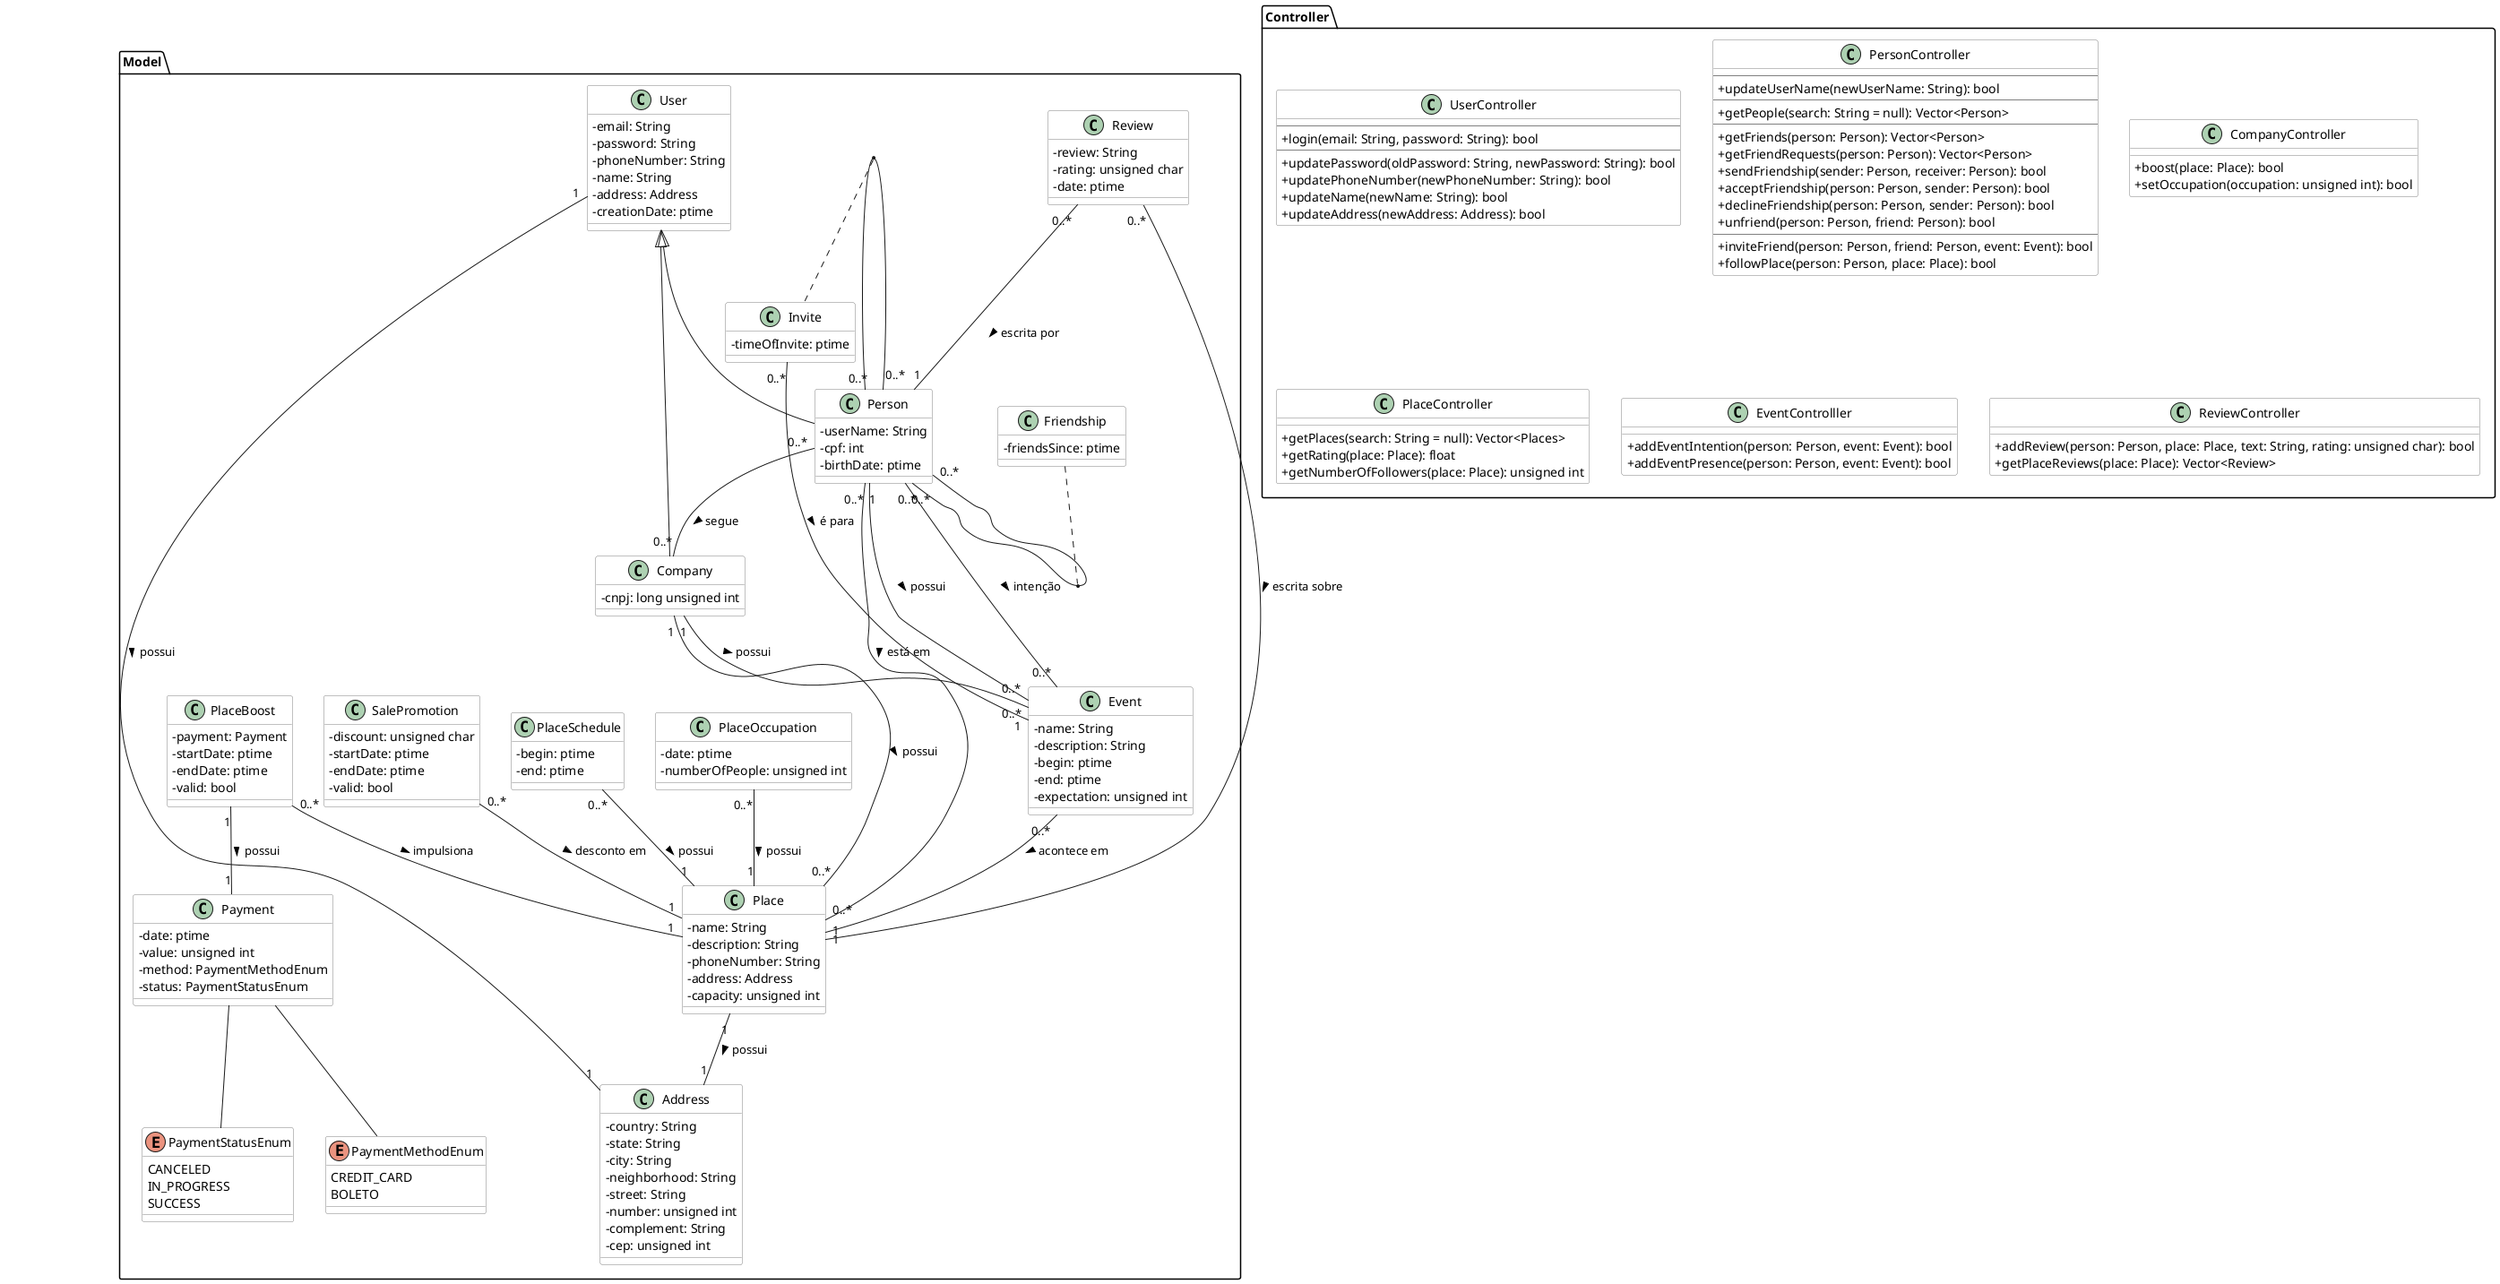 @startuml
' PlantUML style configuration
skinparam classAttributeIconSize 0
skinparam class {
  BackgroundColor White
  BorderColor Gray
}


package "Model" {

' Classes declarations

class Address {
  - country: String
  - state: String
  - city: String
  - neighborhood: String
  - street: String
  - number: unsigned int
  - complement: String
  - cep: unsigned int
}

class User {
  - email: String
  - password: String
  - phoneNumber: String
  - name: String
  - address: Address
  - creationDate: ptime
}

class Person {
  - userName: String
  - cpf: int
  - birthDate: ptime
}

class Friendship {
   - friendsSince: ptime
}

class Invite {
   - timeOfInvite: ptime
}


class Company {
  - cnpj: long unsigned int
}

class Place {
  - name: String
  - description: String
  - phoneNumber: String
  - address: Address
  - capacity: unsigned int
}

class PlaceOccupation {
  - date: ptime
  - numberOfPeople: unsigned int
}

class PlaceSchedule {
  - begin: ptime
  - end: ptime
}

class Event {
  - name: String
  - description: String
  - begin: ptime
  - end: ptime
  - expectation: unsigned int
}

class SalePromotion {
  - discount: unsigned char
  - startDate: ptime
  - endDate: ptime
  - valid: bool
}

class PlaceBoost {
  - payment: Payment
  - startDate: ptime
  - endDate: ptime
  - valid: bool
}

class Payment {
  - date: ptime
  - value: unsigned int
  - method: PaymentMethodEnum
  - status: PaymentStatusEnum
}

enum PaymentMethodEnum {
  CREDIT_CARD
  BOLETO
}

enum PaymentStatusEnum {
  CANCELED
  IN_PROGRESS
  SUCCESS
}


class Review {
  - review: String
  - rating: unsigned char
  - date: ptime
}


' Generalizations

User <|-- Person
User <|-- Company


' Associations

User "1" -- "1" Address: possui >

Event "0..*" -- "1" Place: acontece em >

Company "1" -- "0..*" Place: possui >

Company "1" -- "0..*" Event: possui >
Person "1" -- "0..*" Event: possui >
Person "0..*" -- "0..*" Company: segue >
Person "0..*" -- "0..*" Event: intenção >
Person "0..*" -- "0..*" Person
(Person, Person) .. Friendship
Person "0..*" -- "0..*" Person
(Person, Person) .. Invite
Person "0..*" -- "0..*" Place: está em >


Place "1" -- "1" Address: possui >

PlaceSchedule "0..*" -- "1" Place: possui >
PlaceOccupation "0..*" -- "1" Place: possui >

SalePromotion "0..*" -- "1" Place: desconto em >

PlaceBoost "0..*" -- "1" Place: impulsiona >
PlaceBoost "1" -- "1" Payment: possui >


Invite "0..*" -- "1" Event: é para >

Payment -- PaymentMethodEnum
Payment -- PaymentStatusEnum

Review "0..*" -- "1" Person: escrita por >
Review "0..*" -- "1" Place: escrita sobre >

}

package Controller {

' Classes declarations

class UserController {
  ---
  + login(email: String, password: String): bool
  ---
  + updatePassword(oldPassword: String, newPassword: String): bool
  + updatePhoneNumber(newPhoneNumber: String): bool
  + updateName(newName: String): bool
  + updateAddress(newAddress: Address): bool
}

class PersonController {
  ---
  + updateUserName(newUserName: String): bool
  ---
  + getPeople(search: String = null): Vector<Person>
  ---
  + getFriends(person: Person): Vector<Person>
  + getFriendRequests(person: Person): Vector<Person>
  + sendFriendship(sender: Person, receiver: Person): bool
  + acceptFriendship(person: Person, sender: Person): bool
  + declineFriendship(person: Person, sender: Person): bool
  + unfriend(person: Person, friend: Person): bool
  ---
  + inviteFriend(person: Person, friend: Person, event: Event): bool
  + followPlace(person: Person, place: Place): bool
}

class CompanyController {
  + boost(place: Place): bool
  + setOccupation(occupation: unsigned int): bool
}

class PlaceController {
  + getPlaces(search: String = null): Vector<Places>
  + getRating(place: Place): float
  + getNumberOfFollowers(place: Place): unsigned int
}

class EventControlller {
  + addEventIntention(person: Person, event: Event): bool
  + addEventPresence(person: Person, event: Event): bool
}

class ReviewController {
  + addReview(person: Person, place: Place, text: String, rating: unsigned char): bool
  + getPlaceReviews(place: Place): Vector<Review>
}

}

' The End.
@enduml